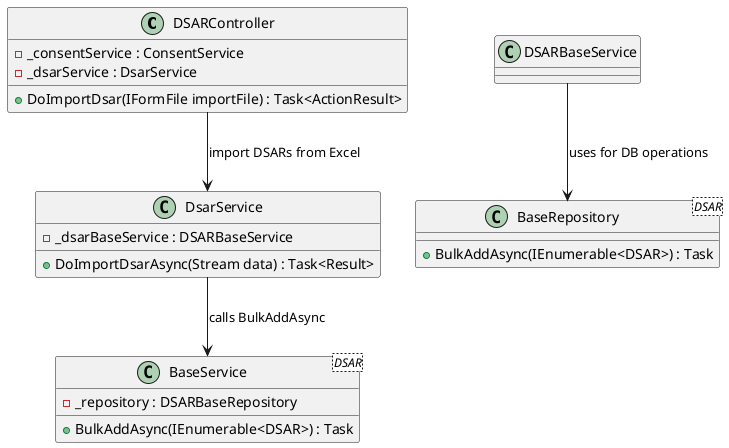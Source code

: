 @startuml
top to bottom direction

' === Controller Layer ===
class DSARController {
    -_consentService : ConsentService
    -_dsarService : DsarService

    +DoImportDsar(IFormFile importFile) : Task<ActionResult>
}

' === Service Layer ===
class DsarService {
    -_dsarBaseService : DSARBaseService

    +DoImportDsarAsync(Stream data) : Task<Result>
}

DSARController --> DsarService : "import DSARs from Excel"

' === Base Service Layer ===
class BaseService<DSAR> {
    -_repository : DSARBaseRepository
    +BulkAddAsync(IEnumerable<DSAR>) : Task
}

DsarService --> BaseService : "calls BulkAddAsync"

' === Repository Layer ===
class BaseRepository<DSAR>  {
    +BulkAddAsync(IEnumerable<DSAR>) : Task
}

DSARBaseService --> BaseRepository : "uses for DB operations"
@enduml
